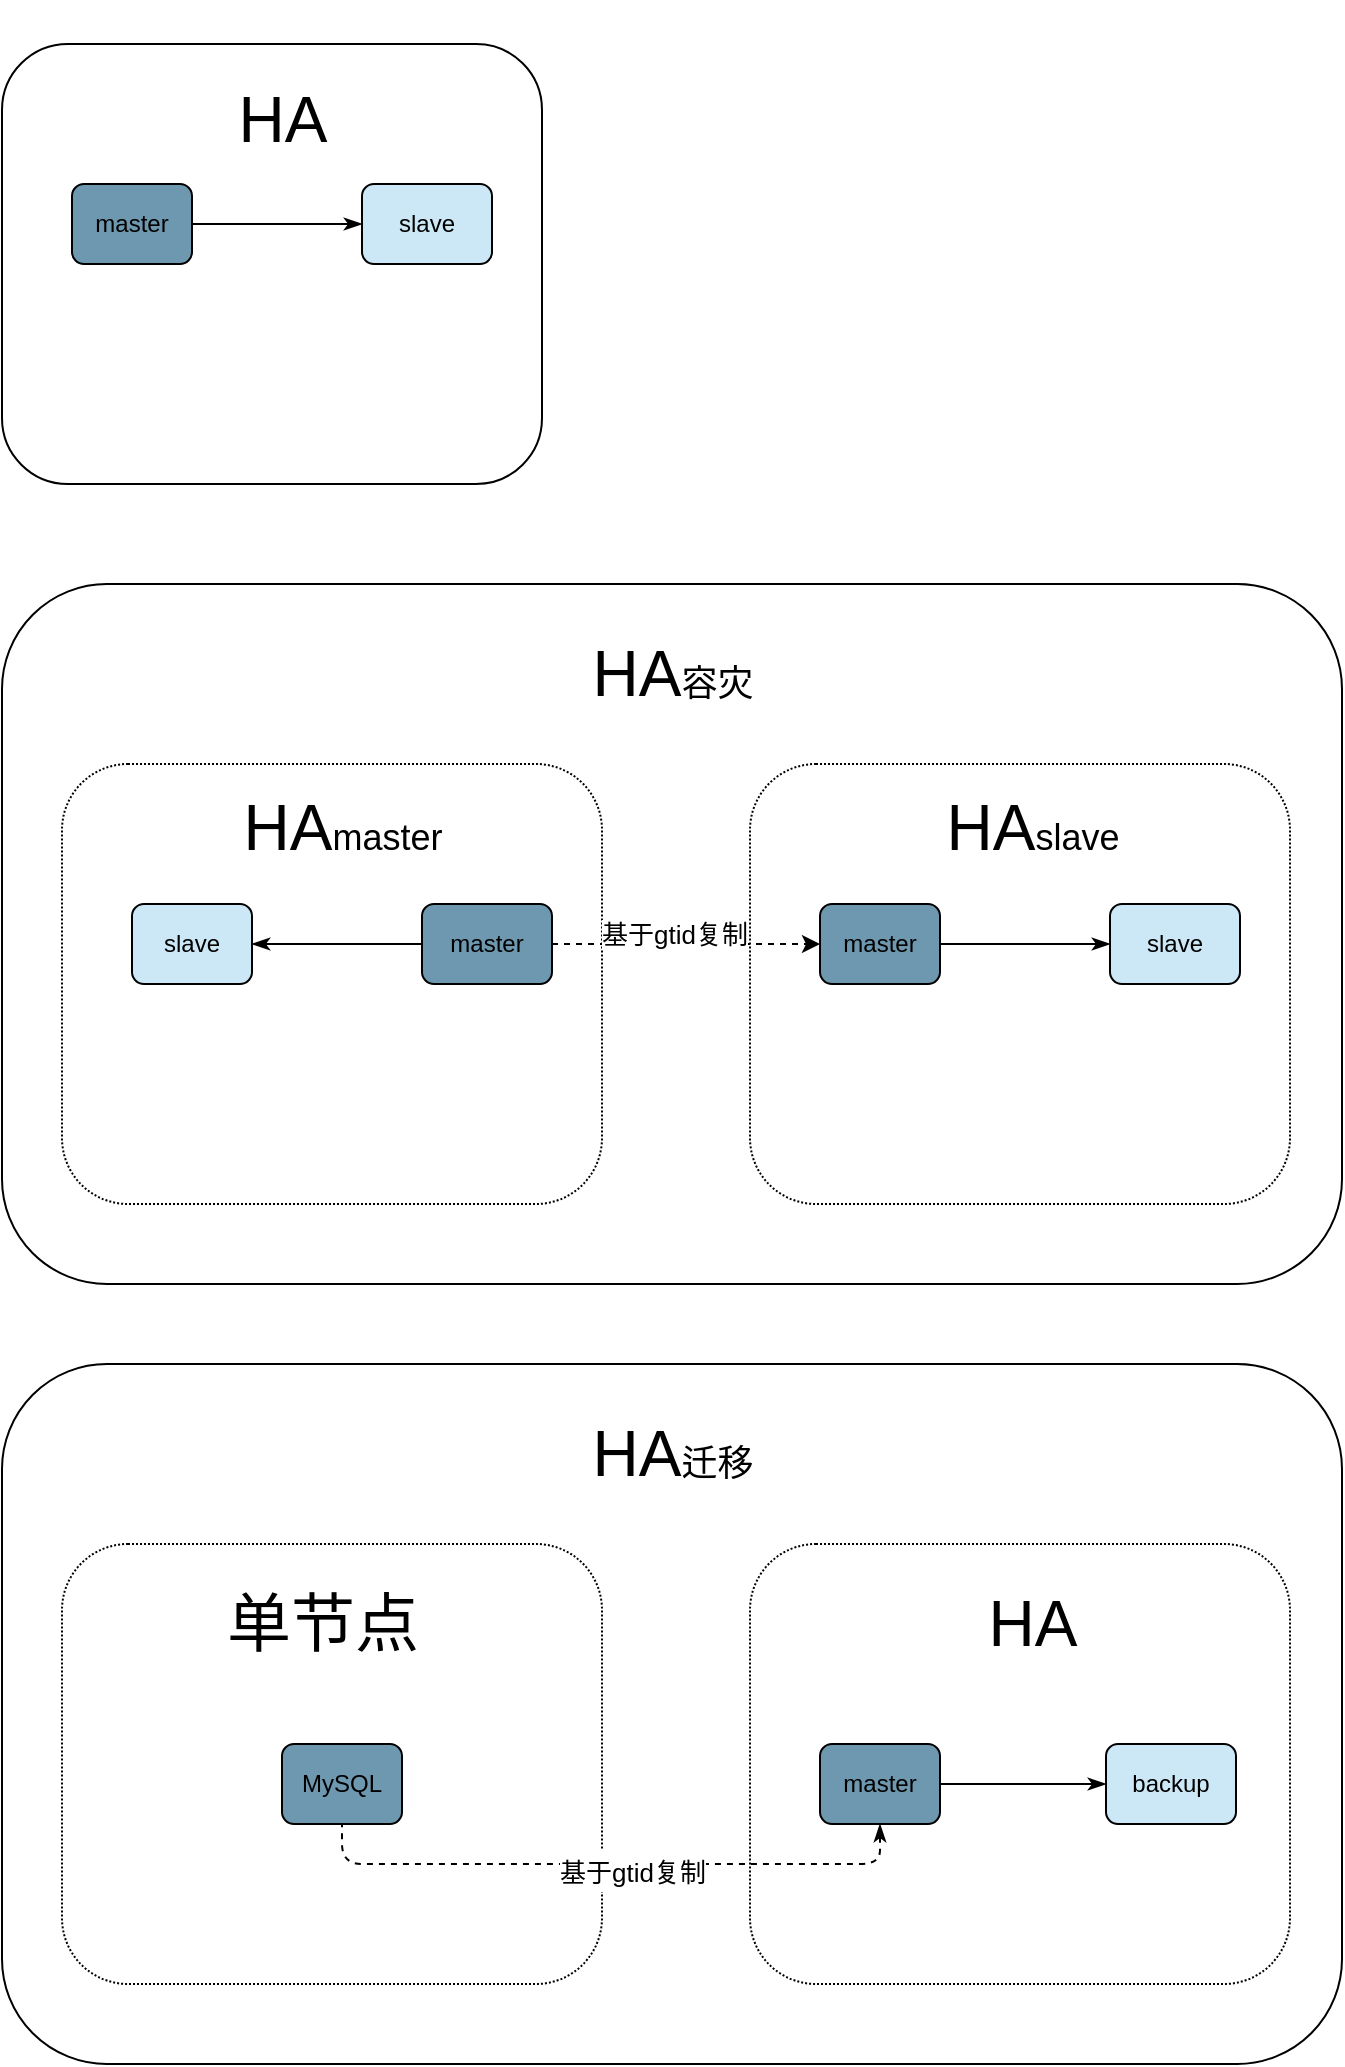 <mxfile version="20.4.1" type="github" pages="7">
  <diagram id="PL7l88rr5Bz20sRamCOs" name="MySQL-HA">
    <mxGraphModel dx="782" dy="464" grid="0" gridSize="10" guides="1" tooltips="1" connect="1" arrows="1" fold="1" page="1" pageScale="1" pageWidth="827" pageHeight="1169" background="none" math="0" shadow="0">
      <root>
        <mxCell id="0" />
        <mxCell id="1" parent="0" />
        <mxCell id="XMCpSjZMi3ShOfcrHogI-17" value="" style="rounded=1;whiteSpace=wrap;html=1;glass=0;fillColor=none;fillStyle=auto;gradientColor=none;" parent="1" vertex="1">
          <mxGeometry x="60" y="80" width="270" height="220" as="geometry" />
        </mxCell>
        <mxCell id="jSPna7nnJ8XogeyLKTfo-4" style="edgeStyle=orthogonalEdgeStyle;rounded=0;orthogonalLoop=1;jettySize=auto;html=1;fontSize=18;startArrow=none;startFill=0;endArrow=classicThin;endFill=1;" edge="1" parent="1" source="XMCpSjZMi3ShOfcrHogI-16" target="XMCpSjZMi3ShOfcrHogI-18">
          <mxGeometry relative="1" as="geometry" />
        </mxCell>
        <mxCell id="XMCpSjZMi3ShOfcrHogI-16" value="master" style="rounded=1;whiteSpace=wrap;html=1;glass=0;fillColor=#6E98AF;" parent="1" vertex="1">
          <mxGeometry x="95" y="150" width="60" height="40" as="geometry" />
        </mxCell>
        <mxCell id="XMCpSjZMi3ShOfcrHogI-18" value="slave" style="rounded=1;whiteSpace=wrap;html=1;glass=0;fillColor=#CCE8F6;" parent="1" vertex="1">
          <mxGeometry x="240" y="150" width="65" height="40" as="geometry" />
        </mxCell>
        <mxCell id="XMCpSjZMi3ShOfcrHogI-22" value="&lt;p style=&quot;font-size: 32px;&quot;&gt;HA&lt;/p&gt;" style="text;html=1;resizable=0;autosize=1;align=center;verticalAlign=middle;points=[];rounded=0;glass=0;fillStyle=auto;rotation=0;fontSize=32;" parent="1" vertex="1">
          <mxGeometry x="165" y="58" width="70" height="120" as="geometry" />
        </mxCell>
        <mxCell id="XMCpSjZMi3ShOfcrHogI-48" value="" style="rounded=1;whiteSpace=wrap;html=1;glass=0;fillStyle=auto;fontFamily=Helvetica;fontSize=18;fillColor=none;gradientColor=none;" parent="1" vertex="1">
          <mxGeometry x="60" y="350" width="670" height="350" as="geometry" />
        </mxCell>
        <mxCell id="XMCpSjZMi3ShOfcrHogI-49" value="" style="rounded=1;whiteSpace=wrap;html=1;glass=0;fillColor=none;fillStyle=auto;gradientColor=none;dashed=1;dashPattern=1 1;" parent="1" vertex="1">
          <mxGeometry x="90" y="440" width="270" height="220" as="geometry" />
        </mxCell>
        <mxCell id="XMCpSjZMi3ShOfcrHogI-52" value="slave" style="rounded=1;whiteSpace=wrap;html=1;glass=0;fillColor=#CCE8F6;" parent="1" vertex="1">
          <mxGeometry x="125" y="510" width="60" height="40" as="geometry" />
        </mxCell>
        <mxCell id="bFDEHw0w-w0jPpywneQE-12" style="edgeStyle=orthogonalEdgeStyle;rounded=1;orthogonalLoop=1;jettySize=auto;html=1;dashed=1;strokeWidth=1;fontFamily=Helvetica;fontSize=13;startArrow=none;startFill=0;endArrow=classic;endFill=1;" parent="1" source="XMCpSjZMi3ShOfcrHogI-54" target="XMCpSjZMi3ShOfcrHogI-59" edge="1">
          <mxGeometry relative="1" as="geometry" />
        </mxCell>
        <mxCell id="bFDEHw0w-w0jPpywneQE-13" value="基于gtid复制" style="edgeLabel;html=1;align=center;verticalAlign=middle;resizable=0;points=[];fontSize=13;fontFamily=Helvetica;" parent="bFDEHw0w-w0jPpywneQE-12" vertex="1" connectable="0">
          <mxGeometry x="0.2" relative="1" as="geometry">
            <mxPoint x="-20" y="-5" as="offset" />
          </mxGeometry>
        </mxCell>
        <mxCell id="jSPna7nnJ8XogeyLKTfo-2" style="edgeStyle=orthogonalEdgeStyle;rounded=0;orthogonalLoop=1;jettySize=auto;html=1;fontSize=18;startArrow=none;startFill=0;endArrow=classicThin;endFill=1;" edge="1" parent="1" source="XMCpSjZMi3ShOfcrHogI-54" target="XMCpSjZMi3ShOfcrHogI-52">
          <mxGeometry relative="1" as="geometry" />
        </mxCell>
        <mxCell id="XMCpSjZMi3ShOfcrHogI-54" value="master" style="rounded=1;whiteSpace=wrap;html=1;glass=0;fillColor=#6E98AF;" parent="1" vertex="1">
          <mxGeometry x="270" y="510" width="65" height="40" as="geometry" />
        </mxCell>
        <mxCell id="XMCpSjZMi3ShOfcrHogI-55" value="&lt;p style=&quot;&quot;&gt;&lt;span style=&quot;font-size: 32px;&quot;&gt;HA&lt;/span&gt;&lt;font style=&quot;font-size: 18px;&quot;&gt;master&lt;/font&gt;&lt;/p&gt;" style="text;html=1;resizable=0;autosize=1;align=center;verticalAlign=middle;points=[];rounded=0;glass=0;fillStyle=auto;rotation=0;fontSize=32;" parent="1" vertex="1">
          <mxGeometry x="171.5" y="415" width="117" height="114" as="geometry" />
        </mxCell>
        <mxCell id="XMCpSjZMi3ShOfcrHogI-56" value="" style="rounded=1;whiteSpace=wrap;html=1;glass=0;fillColor=none;fillStyle=auto;gradientColor=none;dashed=1;dashPattern=1 1;" parent="1" vertex="1">
          <mxGeometry x="434" y="440" width="270" height="220" as="geometry" />
        </mxCell>
        <mxCell id="jSPna7nnJ8XogeyLKTfo-3" style="edgeStyle=orthogonalEdgeStyle;rounded=0;orthogonalLoop=1;jettySize=auto;html=1;fontSize=18;startArrow=none;startFill=0;endArrow=classicThin;endFill=1;" edge="1" parent="1" source="XMCpSjZMi3ShOfcrHogI-59" target="XMCpSjZMi3ShOfcrHogI-61">
          <mxGeometry relative="1" as="geometry" />
        </mxCell>
        <mxCell id="XMCpSjZMi3ShOfcrHogI-59" value="master" style="rounded=1;whiteSpace=wrap;html=1;glass=0;fillColor=#6E98AF;" parent="1" vertex="1">
          <mxGeometry x="469" y="510" width="60" height="40" as="geometry" />
        </mxCell>
        <mxCell id="XMCpSjZMi3ShOfcrHogI-61" value="slave" style="rounded=1;whiteSpace=wrap;html=1;glass=0;fillColor=#CCE8F6;" parent="1" vertex="1">
          <mxGeometry x="614" y="510" width="65" height="40" as="geometry" />
        </mxCell>
        <mxCell id="XMCpSjZMi3ShOfcrHogI-62" value="&lt;p style=&quot;&quot;&gt;&lt;span style=&quot;font-size: 32px;&quot;&gt;HA&lt;/span&gt;&lt;font style=&quot;font-size: 18px;&quot;&gt;slave&lt;/font&gt;&lt;/p&gt;" style="text;html=1;resizable=0;autosize=1;align=center;verticalAlign=middle;points=[];rounded=0;glass=0;fillStyle=auto;rotation=0;fontSize=32;" parent="1" vertex="1">
          <mxGeometry x="522.5" y="415" width="105" height="114" as="geometry" />
        </mxCell>
        <mxCell id="xSt_UpSUUgdosustcqvM-1" value="HA&lt;font style=&quot;font-size: 18px;&quot;&gt;容灾&lt;/font&gt;" style="text;html=1;resizable=0;autosize=1;align=center;verticalAlign=middle;points=[];fillColor=none;strokeColor=none;rounded=0;glass=0;dashed=1;dashPattern=1 1;fillStyle=auto;fontFamily=Helvetica;fontSize=32;" parent="1" vertex="1">
          <mxGeometry x="345" y="370" width="100" height="50" as="geometry" />
        </mxCell>
        <mxCell id="xSt_UpSUUgdosustcqvM-2" value="" style="rounded=1;whiteSpace=wrap;html=1;glass=0;fillStyle=auto;fontFamily=Helvetica;fontSize=18;fillColor=none;gradientColor=none;" parent="1" vertex="1">
          <mxGeometry x="60" y="740" width="670" height="350" as="geometry" />
        </mxCell>
        <mxCell id="xSt_UpSUUgdosustcqvM-3" value="" style="rounded=1;whiteSpace=wrap;html=1;glass=0;fillColor=none;fillStyle=auto;gradientColor=none;dashed=1;dashPattern=1 1;" parent="1" vertex="1">
          <mxGeometry x="90" y="830" width="270" height="220" as="geometry" />
        </mxCell>
        <mxCell id="xSt_UpSUUgdosustcqvM-6" value="MySQL" style="rounded=1;whiteSpace=wrap;html=1;glass=0;fillColor=#6E98AF;" parent="1" vertex="1">
          <mxGeometry x="200" y="930" width="60" height="40" as="geometry" />
        </mxCell>
        <mxCell id="xSt_UpSUUgdosustcqvM-9" value="&lt;p style=&quot;font-size: 32px;&quot;&gt;单节点&lt;/p&gt;" style="text;html=1;resizable=0;autosize=1;align=center;verticalAlign=middle;points=[];rounded=0;glass=0;fillStyle=auto;rotation=0;fontSize=32;" parent="1" vertex="1">
          <mxGeometry x="160" y="810" width="120" height="120" as="geometry" />
        </mxCell>
        <mxCell id="xSt_UpSUUgdosustcqvM-10" value="" style="rounded=1;whiteSpace=wrap;html=1;glass=0;fillColor=none;fillStyle=auto;gradientColor=none;dashed=1;dashPattern=1 1;" parent="1" vertex="1">
          <mxGeometry x="434" y="830" width="270" height="220" as="geometry" />
        </mxCell>
        <mxCell id="xSt_UpSUUgdosustcqvM-19" style="edgeStyle=orthogonalEdgeStyle;orthogonalLoop=1;jettySize=auto;html=1;dashed=1;fontFamily=Helvetica;fontSize=18;startArrow=classicThin;startFill=1;endArrow=none;endFill=0;rounded=1;strokeWidth=1;" parent="1" source="xSt_UpSUUgdosustcqvM-14" target="xSt_UpSUUgdosustcqvM-6" edge="1">
          <mxGeometry relative="1" as="geometry">
            <Array as="points">
              <mxPoint x="499" y="990" />
              <mxPoint x="230" y="990" />
            </Array>
          </mxGeometry>
        </mxCell>
        <mxCell id="bFDEHw0w-w0jPpywneQE-3" value="&lt;font style=&quot;font-size: 13px;&quot;&gt;基于gtid复制&lt;/font&gt;" style="edgeLabel;html=1;align=center;verticalAlign=middle;resizable=0;points=[];fontSize=18;fontFamily=Helvetica;" parent="xSt_UpSUUgdosustcqvM-19" vertex="1" connectable="0">
          <mxGeometry x="-0.06" y="3" relative="1" as="geometry">
            <mxPoint x="1" as="offset" />
          </mxGeometry>
        </mxCell>
        <mxCell id="jSPna7nnJ8XogeyLKTfo-8" style="edgeStyle=orthogonalEdgeStyle;rounded=0;orthogonalLoop=1;jettySize=auto;html=1;fontSize=18;startArrow=none;startFill=0;endArrow=classicThin;endFill=1;" edge="1" parent="1" source="xSt_UpSUUgdosustcqvM-14" target="xSt_UpSUUgdosustcqvM-16">
          <mxGeometry relative="1" as="geometry" />
        </mxCell>
        <mxCell id="xSt_UpSUUgdosustcqvM-14" value="master" style="rounded=1;whiteSpace=wrap;html=1;glass=0;fillColor=#6E98AF;" parent="1" vertex="1">
          <mxGeometry x="469" y="930" width="60" height="40" as="geometry" />
        </mxCell>
        <mxCell id="xSt_UpSUUgdosustcqvM-16" value="backup" style="rounded=1;whiteSpace=wrap;html=1;glass=0;fillColor=#CCE8F6;" parent="1" vertex="1">
          <mxGeometry x="612" y="930" width="65" height="40" as="geometry" />
        </mxCell>
        <mxCell id="xSt_UpSUUgdosustcqvM-17" value="&lt;p style=&quot;font-size: 32px;&quot;&gt;HA&lt;/p&gt;" style="text;html=1;resizable=0;autosize=1;align=center;verticalAlign=middle;points=[];rounded=0;glass=0;fillStyle=auto;rotation=0;fontSize=32;" parent="1" vertex="1">
          <mxGeometry x="540" y="810" width="70" height="120" as="geometry" />
        </mxCell>
        <mxCell id="xSt_UpSUUgdosustcqvM-18" value="HA&lt;font style=&quot;font-size: 18px;&quot;&gt;迁移&lt;/font&gt;" style="text;html=1;resizable=0;autosize=1;align=center;verticalAlign=middle;points=[];fillColor=none;strokeColor=none;rounded=0;glass=0;dashed=1;dashPattern=1 1;fillStyle=auto;fontFamily=Helvetica;fontSize=32;" parent="1" vertex="1">
          <mxGeometry x="345" y="760" width="100" height="50" as="geometry" />
        </mxCell>
      </root>
    </mxGraphModel>
  </diagram>
  <diagram id="zyU_iY6_Vv1sEC1PNWTp" name="MySQL-MGR">
    <mxGraphModel dx="782" dy="464" grid="0" gridSize="10" guides="1" tooltips="1" connect="1" arrows="1" fold="1" page="1" pageScale="1" pageWidth="827" pageHeight="1169" math="0" shadow="0">
      <root>
        <mxCell id="0" />
        <mxCell id="1" parent="0" />
        <mxCell id="-pugGMherR3oJuSo0HH1-1" value="" style="rounded=1;whiteSpace=wrap;html=1;glass=0;fillColor=none;fillStyle=auto;gradientColor=none;" parent="1" vertex="1">
          <mxGeometry x="70" y="60" width="270" height="220" as="geometry" />
        </mxCell>
        <mxCell id="-pugGMherR3oJuSo0HH1-2" value="slave1" style="rounded=1;whiteSpace=wrap;html=1;glass=0;fillColor=#CCE8F6;" parent="1" vertex="1">
          <mxGeometry x="90" y="220" width="60" height="40" as="geometry" />
        </mxCell>
        <mxCell id="-pugGMherR3oJuSo0HH1-3" value="slave2" style="rounded=1;whiteSpace=wrap;html=1;glass=0;fillColor=#CCE8F6;" parent="1" vertex="1">
          <mxGeometry x="260" y="220" width="60" height="40" as="geometry" />
        </mxCell>
        <mxCell id="-pugGMherR3oJuSo0HH1-4" style="edgeStyle=orthogonalEdgeStyle;rounded=0;orthogonalLoop=1;jettySize=auto;html=1;fontFamily=Helvetica;fontSize=32;" parent="1" source="-pugGMherR3oJuSo0HH1-6" target="-pugGMherR3oJuSo0HH1-2" edge="1">
          <mxGeometry relative="1" as="geometry" />
        </mxCell>
        <mxCell id="-pugGMherR3oJuSo0HH1-5" style="edgeStyle=orthogonalEdgeStyle;rounded=0;orthogonalLoop=1;jettySize=auto;html=1;entryX=0.5;entryY=0;entryDx=0;entryDy=0;fontFamily=Helvetica;fontSize=32;" parent="1" source="-pugGMherR3oJuSo0HH1-6" target="-pugGMherR3oJuSo0HH1-3" edge="1">
          <mxGeometry relative="1" as="geometry" />
        </mxCell>
        <mxCell id="-pugGMherR3oJuSo0HH1-6" value="master" style="rounded=1;whiteSpace=wrap;html=1;glass=0;fillColor=#6E98AF;" parent="1" vertex="1">
          <mxGeometry x="180" y="130" width="60" height="40" as="geometry" />
        </mxCell>
        <mxCell id="-pugGMherR3oJuSo0HH1-7" value="&lt;p style=&quot;font-size: 32px;&quot;&gt;MGR&lt;/p&gt;" style="text;html=1;resizable=0;autosize=1;align=center;verticalAlign=middle;points=[];rounded=0;glass=0;fillStyle=auto;rotation=0;fontSize=32;" parent="1" vertex="1">
          <mxGeometry x="125" y="35" width="100" height="120" as="geometry" />
        </mxCell>
        <mxCell id="-pugGMherR3oJuSo0HH1-8" value="单主" style="text;html=1;resizable=0;autosize=1;align=center;verticalAlign=middle;points=[];fillColor=none;strokeColor=none;rounded=0;glass=0;fillStyle=auto;fontFamily=Helvetica;fontSize=18;" parent="1" vertex="1">
          <mxGeometry x="205" y="85" width="60" height="30" as="geometry" />
        </mxCell>
        <mxCell id="-pugGMherR3oJuSo0HH1-9" value="" style="rounded=1;whiteSpace=wrap;html=1;glass=0;fillColor=none;fillStyle=auto;gradientColor=none;" parent="1" vertex="1">
          <mxGeometry x="419" y="60" width="270" height="220" as="geometry" />
        </mxCell>
        <mxCell id="-pugGMherR3oJuSo0HH1-10" style="edgeStyle=orthogonalEdgeStyle;rounded=0;orthogonalLoop=1;jettySize=auto;html=1;fontFamily=Helvetica;fontSize=18;startArrow=classic;startFill=1;" parent="1" source="-pugGMherR3oJuSo0HH1-11" target="-pugGMherR3oJuSo0HH1-12" edge="1">
          <mxGeometry relative="1" as="geometry" />
        </mxCell>
        <mxCell id="-pugGMherR3oJuSo0HH1-11" value="master1" style="rounded=1;whiteSpace=wrap;html=1;glass=0;fillColor=#6E98AF;" parent="1" vertex="1">
          <mxGeometry x="439" y="220" width="60" height="40" as="geometry" />
        </mxCell>
        <mxCell id="-pugGMherR3oJuSo0HH1-12" value="master3" style="rounded=1;whiteSpace=wrap;html=1;glass=0;fillColor=#6E98AF;" parent="1" vertex="1">
          <mxGeometry x="609" y="220" width="60" height="40" as="geometry" />
        </mxCell>
        <mxCell id="-pugGMherR3oJuSo0HH1-13" style="edgeStyle=orthogonalEdgeStyle;rounded=0;orthogonalLoop=1;jettySize=auto;html=1;entryX=0.5;entryY=0;entryDx=0;entryDy=0;fontFamily=Helvetica;fontSize=18;verticalAlign=middle;startArrow=classic;startFill=1;" parent="1" source="-pugGMherR3oJuSo0HH1-15" target="-pugGMherR3oJuSo0HH1-11" edge="1">
          <mxGeometry relative="1" as="geometry" />
        </mxCell>
        <mxCell id="-pugGMherR3oJuSo0HH1-14" style="edgeStyle=orthogonalEdgeStyle;rounded=0;orthogonalLoop=1;jettySize=auto;html=1;entryX=0.5;entryY=0;entryDx=0;entryDy=0;fontFamily=Helvetica;fontSize=18;startArrow=classic;startFill=1;" parent="1" source="-pugGMherR3oJuSo0HH1-15" target="-pugGMherR3oJuSo0HH1-12" edge="1">
          <mxGeometry relative="1" as="geometry" />
        </mxCell>
        <mxCell id="-pugGMherR3oJuSo0HH1-15" value="master2" style="rounded=1;whiteSpace=wrap;html=1;glass=0;fillColor=#6E98AF;" parent="1" vertex="1">
          <mxGeometry x="525" y="130" width="64" height="40" as="geometry" />
        </mxCell>
        <mxCell id="-pugGMherR3oJuSo0HH1-16" value="&lt;p style=&quot;font-size: 32px;&quot;&gt;MGR&lt;/p&gt;" style="text;html=1;resizable=0;autosize=1;align=center;verticalAlign=middle;points=[];rounded=0;glass=0;fillStyle=auto;rotation=0;fontSize=32;" parent="1" vertex="1">
          <mxGeometry x="474" y="37" width="100" height="120" as="geometry" />
        </mxCell>
        <mxCell id="-pugGMherR3oJuSo0HH1-17" value="多主" style="text;html=1;resizable=0;autosize=1;align=center;verticalAlign=middle;points=[];fillColor=none;strokeColor=none;rounded=0;glass=0;fillStyle=auto;fontFamily=Helvetica;fontSize=18;" parent="1" vertex="1">
          <mxGeometry x="554" y="85" width="60" height="30" as="geometry" />
        </mxCell>
        <mxCell id="dDYzMImyCivGQLZtMhgz-1" value="" style="rounded=1;whiteSpace=wrap;html=1;glass=0;fillStyle=auto;fontFamily=Helvetica;fontSize=18;fillColor=none;gradientColor=none;" parent="1" vertex="1">
          <mxGeometry x="60" y="320" width="670" height="350" as="geometry" />
        </mxCell>
        <mxCell id="dDYzMImyCivGQLZtMhgz-13" value="&lt;font style=&quot;&quot;&gt;MGR&lt;span style=&quot;font-size: 18px;&quot;&gt;容灾&lt;/span&gt;&lt;/font&gt;" style="text;html=1;resizable=0;autosize=1;align=center;verticalAlign=middle;points=[];fillColor=none;strokeColor=none;rounded=0;glass=0;dashed=1;dashPattern=1 1;fillStyle=auto;fontFamily=Helvetica;fontSize=32;" parent="1" vertex="1">
          <mxGeometry x="330" y="340" width="130" height="50" as="geometry" />
        </mxCell>
        <mxCell id="dDYzMImyCivGQLZtMhgz-14" value="" style="rounded=1;whiteSpace=wrap;html=1;glass=0;fillColor=none;fillStyle=auto;gradientColor=none;" parent="1" vertex="1">
          <mxGeometry x="90" y="410" width="270" height="220" as="geometry" />
        </mxCell>
        <mxCell id="dDYzMImyCivGQLZtMhgz-15" value="slave1" style="rounded=1;whiteSpace=wrap;html=1;glass=0;fillColor=#CCE8F6;" parent="1" vertex="1">
          <mxGeometry x="110" y="570" width="60" height="40" as="geometry" />
        </mxCell>
        <mxCell id="dDYzMImyCivGQLZtMhgz-16" value="slave2" style="rounded=1;whiteSpace=wrap;html=1;glass=0;fillColor=#CCE8F6;" parent="1" vertex="1">
          <mxGeometry x="280" y="570" width="60" height="40" as="geometry" />
        </mxCell>
        <mxCell id="dDYzMImyCivGQLZtMhgz-17" style="edgeStyle=orthogonalEdgeStyle;rounded=0;orthogonalLoop=1;jettySize=auto;html=1;fontFamily=Helvetica;fontSize=32;" parent="1" source="dDYzMImyCivGQLZtMhgz-19" target="dDYzMImyCivGQLZtMhgz-15" edge="1">
          <mxGeometry relative="1" as="geometry" />
        </mxCell>
        <mxCell id="dDYzMImyCivGQLZtMhgz-18" style="edgeStyle=orthogonalEdgeStyle;rounded=0;orthogonalLoop=1;jettySize=auto;html=1;entryX=0.5;entryY=0;entryDx=0;entryDy=0;fontFamily=Helvetica;fontSize=32;" parent="1" source="dDYzMImyCivGQLZtMhgz-19" target="dDYzMImyCivGQLZtMhgz-16" edge="1">
          <mxGeometry relative="1" as="geometry" />
        </mxCell>
        <mxCell id="dDYzMImyCivGQLZtMhgz-19" value="master" style="rounded=1;whiteSpace=wrap;html=1;glass=0;fillColor=#6E98AF;" parent="1" vertex="1">
          <mxGeometry x="200" y="480" width="60" height="40" as="geometry" />
        </mxCell>
        <mxCell id="dDYzMImyCivGQLZtMhgz-21" value="" style="rounded=1;whiteSpace=wrap;html=1;glass=0;fillColor=none;fillStyle=auto;gradientColor=none;" parent="1" vertex="1">
          <mxGeometry x="419" y="410" width="270" height="220" as="geometry" />
        </mxCell>
        <mxCell id="dDYzMImyCivGQLZtMhgz-22" value="slave1" style="rounded=1;whiteSpace=wrap;html=1;glass=0;fillColor=#CCE8F6;" parent="1" vertex="1">
          <mxGeometry x="439" y="570" width="60" height="40" as="geometry" />
        </mxCell>
        <mxCell id="dDYzMImyCivGQLZtMhgz-23" value="slave2" style="rounded=1;whiteSpace=wrap;html=1;glass=0;fillColor=#CCE8F6;" parent="1" vertex="1">
          <mxGeometry x="609" y="570" width="60" height="40" as="geometry" />
        </mxCell>
        <mxCell id="dDYzMImyCivGQLZtMhgz-24" style="edgeStyle=orthogonalEdgeStyle;rounded=0;orthogonalLoop=1;jettySize=auto;html=1;fontFamily=Helvetica;fontSize=32;" parent="1" source="dDYzMImyCivGQLZtMhgz-26" target="dDYzMImyCivGQLZtMhgz-22" edge="1">
          <mxGeometry relative="1" as="geometry" />
        </mxCell>
        <mxCell id="dDYzMImyCivGQLZtMhgz-25" style="edgeStyle=orthogonalEdgeStyle;rounded=0;orthogonalLoop=1;jettySize=auto;html=1;entryX=0.5;entryY=0;entryDx=0;entryDy=0;fontFamily=Helvetica;fontSize=32;" parent="1" source="dDYzMImyCivGQLZtMhgz-26" target="dDYzMImyCivGQLZtMhgz-23" edge="1">
          <mxGeometry relative="1" as="geometry" />
        </mxCell>
        <mxCell id="dDYzMImyCivGQLZtMhgz-35" style="edgeStyle=orthogonalEdgeStyle;rounded=0;orthogonalLoop=1;jettySize=auto;html=1;entryX=0.5;entryY=1;entryDx=0;entryDy=0;dashed=1;fontFamily=Helvetica;fontSize=18;startArrow=classic;startFill=1;endArrow=none;endFill=0;fillColor=#cdeb8b;strokeColor=#36393d;" parent="1" source="dDYzMImyCivGQLZtMhgz-26" target="dDYzMImyCivGQLZtMhgz-19" edge="1">
          <mxGeometry relative="1" as="geometry">
            <Array as="points">
              <mxPoint x="559" y="540" />
              <mxPoint x="230" y="540" />
            </Array>
          </mxGeometry>
        </mxCell>
        <mxCell id="NDs7LOmV1eqzZbNfV8st-1" value="基于gtid复制" style="edgeLabel;html=1;align=center;verticalAlign=middle;resizable=0;points=[];fontSize=13;fontFamily=Helvetica;" parent="dDYzMImyCivGQLZtMhgz-35" vertex="1" connectable="0">
          <mxGeometry x="0.101" y="1" relative="1" as="geometry">
            <mxPoint x="4" y="-11" as="offset" />
          </mxGeometry>
        </mxCell>
        <mxCell id="dDYzMImyCivGQLZtMhgz-26" value="master" style="rounded=1;whiteSpace=wrap;html=1;glass=0;fillColor=#6E98AF;" parent="1" vertex="1">
          <mxGeometry x="529" y="480" width="60" height="40" as="geometry" />
        </mxCell>
        <mxCell id="dDYzMImyCivGQLZtMhgz-30" value="&lt;p style=&quot;font-size: 32px;&quot;&gt;MGR&lt;/p&gt;" style="text;html=1;resizable=0;autosize=1;align=center;verticalAlign=middle;points=[];rounded=0;glass=0;fillStyle=auto;rotation=0;fontSize=32;" parent="1" vertex="1">
          <mxGeometry x="147" y="385" width="100" height="120" as="geometry" />
        </mxCell>
        <mxCell id="dDYzMImyCivGQLZtMhgz-31" value="master" style="text;html=1;resizable=0;autosize=1;align=center;verticalAlign=middle;points=[];fillColor=none;strokeColor=none;rounded=0;glass=0;fillStyle=auto;fontFamily=Helvetica;fontSize=18;" parent="1" vertex="1">
          <mxGeometry x="223" y="434" width="80" height="30" as="geometry" />
        </mxCell>
        <mxCell id="dDYzMImyCivGQLZtMhgz-36" value="&lt;p style=&quot;font-size: 32px;&quot;&gt;MGR&lt;/p&gt;" style="text;html=1;resizable=0;autosize=1;align=center;verticalAlign=middle;points=[];rounded=0;glass=0;fillStyle=auto;rotation=0;fontSize=32;" parent="1" vertex="1">
          <mxGeometry x="478" y="385" width="100" height="120" as="geometry" />
        </mxCell>
        <mxCell id="dDYzMImyCivGQLZtMhgz-37" value="slave" style="text;html=1;resizable=0;autosize=1;align=center;verticalAlign=middle;points=[];fillColor=none;strokeColor=none;rounded=0;glass=0;fillStyle=auto;fontFamily=Helvetica;fontSize=18;" parent="1" vertex="1">
          <mxGeometry x="554" y="434" width="70" height="30" as="geometry" />
        </mxCell>
      </root>
    </mxGraphModel>
  </diagram>
  <diagram id="QHR64MpFSnO0FuMcI1CG" name="MySQL-RHCS">
    <mxGraphModel dx="782" dy="464" grid="0" gridSize="10" guides="1" tooltips="1" connect="1" arrows="1" fold="1" page="1" pageScale="1" pageWidth="827" pageHeight="1169" math="0" shadow="0">
      <root>
        <mxCell id="0" />
        <mxCell id="1" parent="0" />
        <mxCell id="FPCOazbk3IrIfa3Ujr9W-1" value="" style="rounded=1;whiteSpace=wrap;html=1;glass=0;fillColor=none;fillStyle=auto;gradientColor=none;" parent="1" vertex="1">
          <mxGeometry x="60" y="80" width="270" height="220" as="geometry" />
        </mxCell>
        <mxCell id="FPCOazbk3IrIfa3Ujr9W-3" style="edgeStyle=orthogonalEdgeStyle;rounded=0;orthogonalLoop=1;jettySize=auto;html=1;entryX=0.5;entryY=0;entryDx=0;entryDy=0;entryPerimeter=0;" parent="1" source="FPCOazbk3IrIfa3Ujr9W-4" edge="1">
          <mxGeometry relative="1" as="geometry">
            <mxPoint x="200" y="240" as="targetPoint" />
          </mxGeometry>
        </mxCell>
        <mxCell id="FPCOazbk3IrIfa3Ujr9W-4" value="master" style="rounded=1;whiteSpace=wrap;html=1;glass=0;fillColor=#6E98AF;" parent="1" vertex="1">
          <mxGeometry x="95" y="150" width="60" height="40" as="geometry" />
        </mxCell>
        <mxCell id="FPCOazbk3IrIfa3Ujr9W-5" style="edgeStyle=orthogonalEdgeStyle;rounded=0;orthogonalLoop=1;jettySize=auto;html=1;" parent="1" source="FPCOazbk3IrIfa3Ujr9W-6" edge="1">
          <mxGeometry relative="1" as="geometry">
            <Array as="points">
              <mxPoint x="200" y="170" />
            </Array>
            <mxPoint x="200.077" y="240" as="targetPoint" />
          </mxGeometry>
        </mxCell>
        <mxCell id="FPCOazbk3IrIfa3Ujr9W-6" value="backup" style="rounded=1;whiteSpace=wrap;html=1;glass=0;fillColor=#CCE8F6;" parent="1" vertex="1">
          <mxGeometry x="240" y="150" width="65" height="40" as="geometry" />
        </mxCell>
        <mxCell id="FPCOazbk3IrIfa3Ujr9W-7" value="&lt;p style=&quot;font-size: 32px;&quot;&gt;RHCS&lt;/p&gt;" style="text;html=1;resizable=0;autosize=1;align=center;verticalAlign=middle;points=[];rounded=0;glass=0;fillStyle=auto;rotation=0;fontSize=32;" parent="1" vertex="1">
          <mxGeometry x="145" y="60" width="110" height="120" as="geometry" />
        </mxCell>
        <mxCell id="FPCOazbk3IrIfa3Ujr9W-8" value="" style="rounded=1;whiteSpace=wrap;html=1;glass=0;fillStyle=auto;fontFamily=Helvetica;fontSize=18;fillColor=none;gradientColor=none;" parent="1" vertex="1">
          <mxGeometry x="60" y="350" width="670" height="350" as="geometry" />
        </mxCell>
        <mxCell id="FPCOazbk3IrIfa3Ujr9W-9" value="" style="rounded=1;whiteSpace=wrap;html=1;glass=0;fillColor=none;fillStyle=auto;gradientColor=none;dashed=1;dashPattern=1 1;" parent="1" vertex="1">
          <mxGeometry x="90" y="440" width="270" height="220" as="geometry" />
        </mxCell>
        <mxCell id="FPCOazbk3IrIfa3Ujr9W-11" style="edgeStyle=orthogonalEdgeStyle;rounded=0;orthogonalLoop=1;jettySize=auto;html=1;entryX=0.5;entryY=0;entryDx=0;entryDy=0;entryPerimeter=0;" parent="1" source="FPCOazbk3IrIfa3Ujr9W-12" edge="1">
          <mxGeometry relative="1" as="geometry">
            <mxPoint x="230" y="600" as="targetPoint" />
          </mxGeometry>
        </mxCell>
        <mxCell id="FPCOazbk3IrIfa3Ujr9W-12" value="backup" style="rounded=1;whiteSpace=wrap;html=1;glass=0;fillColor=#CCE8F6;" parent="1" vertex="1">
          <mxGeometry x="125" y="510" width="60" height="40" as="geometry" />
        </mxCell>
        <mxCell id="FPCOazbk3IrIfa3Ujr9W-13" style="edgeStyle=orthogonalEdgeStyle;rounded=0;orthogonalLoop=1;jettySize=auto;html=1;" parent="1" source="FPCOazbk3IrIfa3Ujr9W-16" edge="1">
          <mxGeometry relative="1" as="geometry">
            <Array as="points">
              <mxPoint x="230" y="530" />
            </Array>
            <mxPoint x="230.077" y="600" as="targetPoint" />
          </mxGeometry>
        </mxCell>
        <mxCell id="FPCOazbk3IrIfa3Ujr9W-14" style="edgeStyle=orthogonalEdgeStyle;rounded=1;orthogonalLoop=1;jettySize=auto;html=1;dashed=1;strokeWidth=1;fontFamily=Helvetica;fontSize=13;startArrow=none;startFill=0;endArrow=classic;endFill=1;" parent="1" source="FPCOazbk3IrIfa3Ujr9W-16" target="FPCOazbk3IrIfa3Ujr9W-21" edge="1">
          <mxGeometry relative="1" as="geometry" />
        </mxCell>
        <mxCell id="FPCOazbk3IrIfa3Ujr9W-15" value="j基于gtid复制" style="edgeLabel;html=1;align=center;verticalAlign=middle;resizable=0;points=[];fontSize=13;fontFamily=Helvetica;" parent="FPCOazbk3IrIfa3Ujr9W-14" vertex="1" connectable="0">
          <mxGeometry x="0.2" relative="1" as="geometry">
            <mxPoint x="-20" y="-5" as="offset" />
          </mxGeometry>
        </mxCell>
        <mxCell id="FPCOazbk3IrIfa3Ujr9W-16" value="master" style="rounded=1;whiteSpace=wrap;html=1;glass=0;fillColor=#6E98AF;" parent="1" vertex="1">
          <mxGeometry x="270" y="510" width="65" height="40" as="geometry" />
        </mxCell>
        <mxCell id="FPCOazbk3IrIfa3Ujr9W-17" value="&lt;p style=&quot;&quot;&gt;&lt;span style=&quot;font-size: 32px;&quot;&gt;RHCS&lt;/span&gt;&lt;font style=&quot;font-size: 18px;&quot;&gt;master&lt;/font&gt;&lt;/p&gt;" style="text;html=1;resizable=0;autosize=1;align=center;verticalAlign=middle;points=[];rounded=0;glass=0;fillStyle=auto;rotation=0;fontSize=32;" parent="1" vertex="1">
          <mxGeometry x="145" y="420" width="170" height="120" as="geometry" />
        </mxCell>
        <mxCell id="FPCOazbk3IrIfa3Ujr9W-18" value="" style="rounded=1;whiteSpace=wrap;html=1;glass=0;fillColor=none;fillStyle=auto;gradientColor=none;dashed=1;dashPattern=1 1;" parent="1" vertex="1">
          <mxGeometry x="434" y="440" width="270" height="220" as="geometry" />
        </mxCell>
        <mxCell id="FPCOazbk3IrIfa3Ujr9W-20" style="edgeStyle=orthogonalEdgeStyle;rounded=0;orthogonalLoop=1;jettySize=auto;html=1;entryX=0.5;entryY=0;entryDx=0;entryDy=0;entryPerimeter=0;" parent="1" source="FPCOazbk3IrIfa3Ujr9W-21" edge="1">
          <mxGeometry relative="1" as="geometry">
            <mxPoint x="574.0" y="600" as="targetPoint" />
          </mxGeometry>
        </mxCell>
        <mxCell id="FPCOazbk3IrIfa3Ujr9W-21" value="master" style="rounded=1;whiteSpace=wrap;html=1;glass=0;fillColor=#6E98AF;" parent="1" vertex="1">
          <mxGeometry x="469" y="510" width="60" height="40" as="geometry" />
        </mxCell>
        <mxCell id="FPCOazbk3IrIfa3Ujr9W-22" style="edgeStyle=orthogonalEdgeStyle;rounded=0;orthogonalLoop=1;jettySize=auto;html=1;" parent="1" source="FPCOazbk3IrIfa3Ujr9W-23" edge="1">
          <mxGeometry relative="1" as="geometry">
            <Array as="points">
              <mxPoint x="574" y="530" />
            </Array>
            <mxPoint x="574.077" y="600" as="targetPoint" />
          </mxGeometry>
        </mxCell>
        <mxCell id="FPCOazbk3IrIfa3Ujr9W-23" value="backup" style="rounded=1;whiteSpace=wrap;html=1;glass=0;fillColor=#CCE8F6;" parent="1" vertex="1">
          <mxGeometry x="614" y="510" width="65" height="40" as="geometry" />
        </mxCell>
        <mxCell id="FPCOazbk3IrIfa3Ujr9W-24" value="&lt;p style=&quot;&quot;&gt;&lt;span style=&quot;font-size: 32px;&quot;&gt;RHCS&lt;/span&gt;&lt;font style=&quot;font-size: 18px;&quot;&gt;slvae&lt;/font&gt;&lt;/p&gt;" style="text;html=1;resizable=0;autosize=1;align=center;verticalAlign=middle;points=[];rounded=0;glass=0;fillStyle=auto;rotation=0;fontSize=32;" parent="1" vertex="1">
          <mxGeometry x="495" y="420" width="160" height="120" as="geometry" />
        </mxCell>
        <mxCell id="FPCOazbk3IrIfa3Ujr9W-25" value="RHCS&lt;span style=&quot;font-size: 18px;&quot;&gt;+RHCS&lt;/span&gt;" style="text;html=1;resizable=0;autosize=1;align=center;verticalAlign=middle;points=[];fillColor=none;strokeColor=none;rounded=0;glass=0;dashed=1;dashPattern=1 1;fillStyle=auto;fontFamily=Helvetica;fontSize=32;" parent="1" vertex="1">
          <mxGeometry x="305" y="370" width="180" height="50" as="geometry" />
        </mxCell>
        <mxCell id="cCKMuwjoWRnu6CcW0rwd-1" value="&lt;p style=&quot;line-height: 0;&quot;&gt;共享存储&lt;/p&gt;" style="strokeWidth=2;html=1;shape=mxgraph.flowchart.database;whiteSpace=wrap;rounded=1;glass=0;fillColor=#999999;" parent="1" vertex="1">
          <mxGeometry x="160" y="240" width="80" height="40" as="geometry" />
        </mxCell>
        <mxCell id="cCKMuwjoWRnu6CcW0rwd-2" value="&lt;p style=&quot;line-height: 0;&quot;&gt;共享存储&lt;/p&gt;" style="strokeWidth=2;html=1;shape=mxgraph.flowchart.database;whiteSpace=wrap;rounded=1;glass=0;fillColor=#999999;" parent="1" vertex="1">
          <mxGeometry x="535" y="600" width="80" height="40" as="geometry" />
        </mxCell>
        <mxCell id="cCKMuwjoWRnu6CcW0rwd-3" value="&lt;p style=&quot;line-height: 0;&quot;&gt;共享存储&lt;/p&gt;" style="strokeWidth=2;html=1;shape=mxgraph.flowchart.database;whiteSpace=wrap;rounded=1;glass=0;fillColor=#999999;" parent="1" vertex="1">
          <mxGeometry x="190" y="600" width="80" height="40" as="geometry" />
        </mxCell>
      </root>
    </mxGraphModel>
  </diagram>
  <diagram id="CbBPMh7uQy3ToQUeuplq" name="MySQL-单机及主从">
    <mxGraphModel dx="782" dy="464" grid="0" gridSize="10" guides="1" tooltips="1" connect="1" arrows="1" fold="1" page="1" pageScale="1" pageWidth="827" pageHeight="1169" math="0" shadow="0">
      <root>
        <mxCell id="0" />
        <mxCell id="1" parent="0" />
        <mxCell id="ZrZw8UJYXiX5F3j-nmhY-1" value="" style="rounded=1;whiteSpace=wrap;html=1;glass=0;fillColor=none;fillStyle=auto;gradientColor=none;" parent="1" vertex="1">
          <mxGeometry x="60" y="80" width="270" height="220" as="geometry" />
        </mxCell>
        <mxCell id="ZrZw8UJYXiX5F3j-nmhY-4" value="MySQL" style="rounded=1;whiteSpace=wrap;html=1;glass=0;fillColor=#6E98AF;" parent="1" vertex="1">
          <mxGeometry x="170" y="190" width="60" height="40" as="geometry" />
        </mxCell>
        <mxCell id="ZrZw8UJYXiX5F3j-nmhY-7" value="&lt;p style=&quot;font-size: 32px;&quot;&gt;单机&lt;/p&gt;" style="text;html=1;resizable=0;autosize=1;align=center;verticalAlign=middle;points=[];rounded=0;glass=0;fillStyle=auto;rotation=0;fontSize=32;" parent="1" vertex="1">
          <mxGeometry x="155" y="60" width="90" height="120" as="geometry" />
        </mxCell>
        <mxCell id="ZrZw8UJYXiX5F3j-nmhY-12" value="binlog复制" style="rounded=1;whiteSpace=wrap;html=1;glass=0;fillColor=none;fillStyle=auto;gradientColor=none;" parent="1" vertex="1">
          <mxGeometry x="60" y="360" width="270" height="220" as="geometry" />
        </mxCell>
        <mxCell id="ZrZw8UJYXiX5F3j-nmhY-16" style="edgeStyle=orthogonalEdgeStyle;rounded=1;orthogonalLoop=1;jettySize=auto;html=1;entryX=0;entryY=0.5;entryDx=0;entryDy=0;strokeWidth=1;fontFamily=Helvetica;fontSize=18;startArrow=none;startFill=0;endArrow=classic;endFill=1;" parent="1" source="ZrZw8UJYXiX5F3j-nmhY-13" target="ZrZw8UJYXiX5F3j-nmhY-15" edge="1">
          <mxGeometry relative="1" as="geometry" />
        </mxCell>
        <mxCell id="ZrZw8UJYXiX5F3j-nmhY-13" value="MASTER" style="rounded=1;whiteSpace=wrap;html=1;glass=0;fillColor=#6E98AF;" parent="1" vertex="1">
          <mxGeometry x="80" y="460" width="60" height="40" as="geometry" />
        </mxCell>
        <mxCell id="ZrZw8UJYXiX5F3j-nmhY-14" value="&lt;p style=&quot;font-size: 32px;&quot;&gt;一主一从&lt;/p&gt;" style="text;html=1;resizable=0;autosize=1;align=center;verticalAlign=middle;points=[];rounded=0;glass=0;fillStyle=auto;rotation=0;fontSize=32;" parent="1" vertex="1">
          <mxGeometry x="125" y="340" width="150" height="120" as="geometry" />
        </mxCell>
        <mxCell id="ZrZw8UJYXiX5F3j-nmhY-15" value="SLAVE" style="rounded=1;whiteSpace=wrap;html=1;glass=0;fillColor=#CCE8F6;" parent="1" vertex="1">
          <mxGeometry x="260" y="460" width="60" height="40" as="geometry" />
        </mxCell>
        <mxCell id="ZrZw8UJYXiX5F3j-nmhY-23" value="" style="rounded=1;whiteSpace=wrap;html=1;glass=0;fillColor=none;fillStyle=auto;gradientColor=none;" parent="1" vertex="1">
          <mxGeometry x="60" y="650" width="270" height="270" as="geometry" />
        </mxCell>
        <mxCell id="ZrZw8UJYXiX5F3j-nmhY-31" style="edgeStyle=orthogonalEdgeStyle;rounded=1;orthogonalLoop=1;jettySize=auto;html=1;entryX=0.5;entryY=0;entryDx=0;entryDy=0;strokeWidth=1;fontFamily=Helvetica;fontSize=18;startArrow=none;startFill=0;endArrow=classic;endFill=1;" parent="1" source="ZrZw8UJYXiX5F3j-nmhY-25" target="ZrZw8UJYXiX5F3j-nmhY-27" edge="1">
          <mxGeometry relative="1" as="geometry" />
        </mxCell>
        <mxCell id="ZrZw8UJYXiX5F3j-nmhY-33" value="&lt;font style=&quot;font-size: 12px;&quot;&gt;binlog复制&lt;/font&gt;" style="edgeLabel;html=1;align=center;verticalAlign=middle;resizable=0;points=[];fontSize=18;fontFamily=Helvetica;" parent="ZrZw8UJYXiX5F3j-nmhY-31" vertex="1" connectable="0">
          <mxGeometry x="-0.048" y="3" relative="1" as="geometry">
            <mxPoint x="-3" y="33" as="offset" />
          </mxGeometry>
        </mxCell>
        <mxCell id="ZrZw8UJYXiX5F3j-nmhY-32" style="edgeStyle=orthogonalEdgeStyle;rounded=1;orthogonalLoop=1;jettySize=auto;html=1;entryX=0.5;entryY=0;entryDx=0;entryDy=0;strokeWidth=1;fontFamily=Helvetica;fontSize=18;startArrow=none;startFill=0;endArrow=classic;endFill=1;" parent="1" source="ZrZw8UJYXiX5F3j-nmhY-25" target="ZrZw8UJYXiX5F3j-nmhY-29" edge="1">
          <mxGeometry relative="1" as="geometry" />
        </mxCell>
        <mxCell id="ZrZw8UJYXiX5F3j-nmhY-34" value="&lt;font style=&quot;font-size: 12px;&quot;&gt;binlog复制&lt;/font&gt;" style="edgeLabel;html=1;align=center;verticalAlign=middle;resizable=0;points=[];fontSize=18;fontFamily=Helvetica;" parent="ZrZw8UJYXiX5F3j-nmhY-32" vertex="1" connectable="0">
          <mxGeometry x="0.069" y="4" relative="1" as="geometry">
            <mxPoint x="-4" y="20" as="offset" />
          </mxGeometry>
        </mxCell>
        <mxCell id="ZrZw8UJYXiX5F3j-nmhY-25" value="MASTER" style="rounded=1;whiteSpace=wrap;html=1;glass=0;fillColor=#6E98AF;" parent="1" vertex="1">
          <mxGeometry x="170" y="750" width="60" height="40" as="geometry" />
        </mxCell>
        <mxCell id="ZrZw8UJYXiX5F3j-nmhY-26" value="&lt;p style=&quot;font-size: 32px;&quot;&gt;一主多从&lt;/p&gt;" style="text;html=1;resizable=0;autosize=1;align=center;verticalAlign=middle;points=[];rounded=0;glass=0;fillStyle=auto;rotation=0;fontSize=32;" parent="1" vertex="1">
          <mxGeometry x="125" y="630" width="150" height="120" as="geometry" />
        </mxCell>
        <mxCell id="ZrZw8UJYXiX5F3j-nmhY-27" value="SLAVE" style="rounded=1;whiteSpace=wrap;html=1;glass=0;fillColor=#CCE8F6;" parent="1" vertex="1">
          <mxGeometry x="80" y="850" width="60" height="40" as="geometry" />
        </mxCell>
        <mxCell id="ZrZw8UJYXiX5F3j-nmhY-29" value="SLAVE" style="rounded=1;whiteSpace=wrap;html=1;glass=0;fillColor=#CCE8F6;" parent="1" vertex="1">
          <mxGeometry x="250" y="850" width="60" height="40" as="geometry" />
        </mxCell>
      </root>
    </mxGraphModel>
  </diagram>
  <diagram id="9L1o_06sfEido8UmqnTb" name="ORACLE-DG">
    <mxGraphModel dx="1117" dy="663" grid="0" gridSize="10" guides="1" tooltips="1" connect="1" arrows="1" fold="1" page="1" pageScale="1" pageWidth="827" pageHeight="1169" math="0" shadow="0">
      <root>
        <mxCell id="0" />
        <mxCell id="1" parent="0" />
        <mxCell id="zJK_L_J5D8_s5T8ljU4b-39" style="edgeStyle=orthogonalEdgeStyle;rounded=1;orthogonalLoop=1;jettySize=auto;html=1;entryX=0.531;entryY=-0.002;entryDx=0;entryDy=0;entryPerimeter=0;strokeWidth=1;fontFamily=Helvetica;fontSize=12;fontColor=#000000;startArrow=classicThin;startFill=1;endArrow=classicThin;endFill=1;startSize=6;endSize=6;" edge="1" parent="1" source="zJK_L_J5D8_s5T8ljU4b-1" target="zJK_L_J5D8_s5T8ljU4b-20">
          <mxGeometry relative="1" as="geometry" />
        </mxCell>
        <mxCell id="zJK_L_J5D8_s5T8ljU4b-40" value="Redo传输" style="edgeLabel;html=1;align=center;verticalAlign=middle;resizable=0;points=[];fontSize=12;fontFamily=Helvetica;fontColor=#000000;" vertex="1" connectable="0" parent="zJK_L_J5D8_s5T8ljU4b-39">
          <mxGeometry x="-0.066" y="-1" relative="1" as="geometry">
            <mxPoint x="6" y="-11" as="offset" />
          </mxGeometry>
        </mxCell>
        <mxCell id="zJK_L_J5D8_s5T8ljU4b-1" value="" style="rounded=1;whiteSpace=wrap;html=1;shadow=0;glass=0;fillStyle=auto;strokeWidth=2;fontFamily=Helvetica;fontSize=12;fillColor=none;arcSize=5;" vertex="1" parent="1">
          <mxGeometry x="40" y="30" width="350" height="440" as="geometry" />
        </mxCell>
        <mxCell id="zJK_L_J5D8_s5T8ljU4b-2" style="edgeStyle=orthogonalEdgeStyle;rounded=1;orthogonalLoop=1;jettySize=auto;html=1;entryX=0.5;entryY=1;entryDx=0;entryDy=0;strokeWidth=1;fontFamily=Helvetica;fontSize=12;fontColor=#B9E0A5;startArrow=classicThin;startFill=1;endArrow=classicThin;endFill=1;" edge="1" parent="1" source="zJK_L_J5D8_s5T8ljU4b-4" target="zJK_L_J5D8_s5T8ljU4b-11">
          <mxGeometry relative="1" as="geometry" />
        </mxCell>
        <mxCell id="zJK_L_J5D8_s5T8ljU4b-3" style="edgeStyle=orthogonalEdgeStyle;rounded=1;orthogonalLoop=1;jettySize=auto;html=1;strokeWidth=1;fontFamily=Helvetica;fontSize=12;fontColor=#B9E0A5;startArrow=classicThin;startFill=1;endArrow=classicThin;endFill=1;" edge="1" parent="1" source="zJK_L_J5D8_s5T8ljU4b-4" target="zJK_L_J5D8_s5T8ljU4b-14">
          <mxGeometry relative="1" as="geometry" />
        </mxCell>
        <mxCell id="zJK_L_J5D8_s5T8ljU4b-4" value="共享存储" style="rounded=0;whiteSpace=wrap;html=1;shadow=1;glass=0;dashed=1;dashPattern=1 1;fillStyle=auto;fontFamily=Helvetica;fontSize=12;fillColor=none;" vertex="1" parent="1">
          <mxGeometry x="60" y="390" width="310" height="60" as="geometry" />
        </mxCell>
        <mxCell id="zJK_L_J5D8_s5T8ljU4b-5" value="" style="shape=cylinder3;whiteSpace=wrap;html=1;boundedLbl=1;backgroundOutline=1;size=15;rounded=1;shadow=1;glass=0;dashed=1;dashPattern=1 1;fillStyle=auto;fontFamily=Helvetica;fontSize=12;fillColor=#999999;" vertex="1" parent="1">
          <mxGeometry x="90" y="395" width="60" height="50" as="geometry" />
        </mxCell>
        <mxCell id="zJK_L_J5D8_s5T8ljU4b-6" value="" style="shape=cylinder3;whiteSpace=wrap;html=1;boundedLbl=1;backgroundOutline=1;size=15;rounded=1;shadow=1;glass=0;dashed=1;dashPattern=1 1;fillStyle=auto;fontFamily=Helvetica;fontSize=12;fillColor=#999999;" vertex="1" parent="1">
          <mxGeometry x="290" y="395" width="60" height="50" as="geometry" />
        </mxCell>
        <mxCell id="zJK_L_J5D8_s5T8ljU4b-7" style="edgeStyle=orthogonalEdgeStyle;rounded=1;orthogonalLoop=1;jettySize=auto;html=1;entryX=0;entryY=0.5;entryDx=0;entryDy=0;strokeWidth=1;fontFamily=Helvetica;fontSize=12;fontColor=#B9E0A5;startArrow=classicThin;startFill=1;endArrow=classicThin;endFill=1;" edge="1" parent="1" source="zJK_L_J5D8_s5T8ljU4b-11" target="zJK_L_J5D8_s5T8ljU4b-14">
          <mxGeometry relative="1" as="geometry" />
        </mxCell>
        <mxCell id="zJK_L_J5D8_s5T8ljU4b-8" value="privateip" style="edgeLabel;html=1;align=center;verticalAlign=middle;resizable=0;points=[];fontSize=12;fontFamily=Helvetica;fontColor=#000000;" vertex="1" connectable="0" parent="zJK_L_J5D8_s5T8ljU4b-7">
          <mxGeometry x="-0.255" y="-1" relative="1" as="geometry">
            <mxPoint x="13" y="-11" as="offset" />
          </mxGeometry>
        </mxCell>
        <mxCell id="zJK_L_J5D8_s5T8ljU4b-9" style="edgeStyle=orthogonalEdgeStyle;rounded=1;orthogonalLoop=1;jettySize=auto;html=1;entryX=0.16;entryY=0.55;entryDx=0;entryDy=0;entryPerimeter=0;strokeWidth=1;fontFamily=Helvetica;fontSize=32;fontColor=#000000;startArrow=classicThin;startFill=1;endArrow=classicThin;endFill=1;" edge="1" parent="1" source="zJK_L_J5D8_s5T8ljU4b-11" target="zJK_L_J5D8_s5T8ljU4b-17">
          <mxGeometry relative="1" as="geometry">
            <Array as="points">
              <mxPoint x="100" y="222" />
            </Array>
          </mxGeometry>
        </mxCell>
        <mxCell id="zJK_L_J5D8_s5T8ljU4b-10" value="&lt;font style=&quot;font-size: 12px;&quot;&gt;VIP1&lt;/font&gt;" style="edgeLabel;html=1;align=center;verticalAlign=middle;resizable=0;points=[];fontSize=12;fontFamily=Helvetica;fontColor=#000000;labelBackgroundColor=none;" vertex="1" connectable="0" parent="zJK_L_J5D8_s5T8ljU4b-9">
          <mxGeometry x="0.028" y="1" relative="1" as="geometry">
            <mxPoint x="-32" y="19" as="offset" />
          </mxGeometry>
        </mxCell>
        <mxCell id="zJK_L_J5D8_s5T8ljU4b-11" value="RAC1" style="rounded=1;whiteSpace=wrap;html=1;shadow=1;glass=0;dashed=1;dashPattern=1 1;fillStyle=auto;fontFamily=Helvetica;fontSize=12;fillColor=#6E98AF;" vertex="1" parent="1">
          <mxGeometry x="60" y="290" width="80" height="60" as="geometry" />
        </mxCell>
        <mxCell id="zJK_L_J5D8_s5T8ljU4b-12" style="edgeStyle=orthogonalEdgeStyle;rounded=1;orthogonalLoop=1;jettySize=auto;html=1;entryX=0.875;entryY=0.5;entryDx=0;entryDy=0;entryPerimeter=0;strokeWidth=1;fontFamily=Helvetica;fontSize=12;fontColor=#B9E0A5;startArrow=classicThin;startFill=1;endArrow=classicThin;endFill=1;endSize=6;startSize=6;" edge="1" parent="1" source="zJK_L_J5D8_s5T8ljU4b-14" target="zJK_L_J5D8_s5T8ljU4b-17">
          <mxGeometry relative="1" as="geometry">
            <Array as="points">
              <mxPoint x="320" y="220" />
            </Array>
          </mxGeometry>
        </mxCell>
        <mxCell id="zJK_L_J5D8_s5T8ljU4b-13" value="VIP2" style="edgeLabel;html=1;align=center;verticalAlign=middle;resizable=0;points=[];fontSize=12;fontFamily=Helvetica;fontColor=#000000;labelBackgroundColor=none;" vertex="1" connectable="0" parent="zJK_L_J5D8_s5T8ljU4b-12">
          <mxGeometry x="-0.359" y="1" relative="1" as="geometry">
            <mxPoint x="21" as="offset" />
          </mxGeometry>
        </mxCell>
        <mxCell id="zJK_L_J5D8_s5T8ljU4b-14" value="RAC2" style="rounded=1;whiteSpace=wrap;html=1;shadow=1;glass=0;dashed=1;dashPattern=1 1;fillStyle=auto;fontFamily=Helvetica;fontSize=12;fillColor=#6E98AF;" vertex="1" parent="1">
          <mxGeometry x="280" y="290" width="80" height="60" as="geometry" />
        </mxCell>
        <mxCell id="zJK_L_J5D8_s5T8ljU4b-15" style="edgeStyle=orthogonalEdgeStyle;rounded=1;orthogonalLoop=1;jettySize=auto;html=1;strokeWidth=1;fontFamily=Helvetica;fontSize=12;fontColor=#000000;startArrow=classicThin;startFill=1;endArrow=classic;endFill=1;" edge="1" parent="1" source="zJK_L_J5D8_s5T8ljU4b-17" target="zJK_L_J5D8_s5T8ljU4b-18">
          <mxGeometry relative="1" as="geometry" />
        </mxCell>
        <mxCell id="zJK_L_J5D8_s5T8ljU4b-16" value="SCANIP" style="edgeLabel;html=1;align=center;verticalAlign=middle;resizable=0;points=[];fontSize=12;fontFamily=Helvetica;fontColor=#000000;" vertex="1" connectable="0" parent="zJK_L_J5D8_s5T8ljU4b-15">
          <mxGeometry x="0.192" y="-1" relative="1" as="geometry">
            <mxPoint as="offset" />
          </mxGeometry>
        </mxCell>
        <mxCell id="zJK_L_J5D8_s5T8ljU4b-17" value="" style="ellipse;shape=cloud;whiteSpace=wrap;html=1;rounded=1;shadow=1;glass=0;dashed=1;dashPattern=1 1;fillStyle=auto;fontFamily=Helvetica;fontSize=12;" vertex="1" parent="1">
          <mxGeometry x="180" y="200" width="50" height="40" as="geometry" />
        </mxCell>
        <mxCell id="zJK_L_J5D8_s5T8ljU4b-18" value="" style="sketch=0;outlineConnect=0;fontColor=#232F3E;gradientColor=none;fillColor=#232F3D;strokeColor=none;dashed=0;verticalLabelPosition=bottom;verticalAlign=top;align=center;html=1;fontSize=12;fontStyle=0;aspect=fixed;pointerEvents=1;shape=mxgraph.aws4.users;rounded=1;shadow=1;glass=0;dashPattern=1 1;fillStyle=auto;fontFamily=Helvetica;strokeWidth=2;" vertex="1" parent="1">
          <mxGeometry x="190" y="100" width="30" height="30" as="geometry" />
        </mxCell>
        <mxCell id="zJK_L_J5D8_s5T8ljU4b-19" value="&lt;font style=&quot;font-size: 32px;&quot;&gt;DG&lt;/font&gt;&lt;font style=&quot;font-size: 18px;&quot;&gt;primary&lt;/font&gt;" style="text;html=1;resizable=0;autosize=1;align=center;verticalAlign=middle;points=[];fillColor=none;strokeColor=none;rounded=0;shadow=0;glass=0;fillStyle=auto;strokeWidth=2;fontFamily=Helvetica;fontSize=12;fontColor=#000000;" vertex="1" parent="1">
          <mxGeometry x="140" y="45" width="130" height="50" as="geometry" />
        </mxCell>
        <mxCell id="zJK_L_J5D8_s5T8ljU4b-20" value="" style="rounded=1;whiteSpace=wrap;html=1;shadow=0;glass=0;fillStyle=auto;strokeWidth=2;fontFamily=Helvetica;fontSize=12;fillColor=none;arcSize=5;" vertex="1" parent="1">
          <mxGeometry x="440" y="410" width="350" height="440" as="geometry" />
        </mxCell>
        <mxCell id="zJK_L_J5D8_s5T8ljU4b-21" style="edgeStyle=orthogonalEdgeStyle;rounded=1;orthogonalLoop=1;jettySize=auto;html=1;entryX=0.5;entryY=1;entryDx=0;entryDy=0;strokeWidth=1;fontFamily=Helvetica;fontSize=12;fontColor=#B9E0A5;startArrow=classicThin;startFill=1;endArrow=classicThin;endFill=1;" edge="1" parent="1" source="zJK_L_J5D8_s5T8ljU4b-23" target="zJK_L_J5D8_s5T8ljU4b-30">
          <mxGeometry relative="1" as="geometry" />
        </mxCell>
        <mxCell id="zJK_L_J5D8_s5T8ljU4b-22" style="edgeStyle=orthogonalEdgeStyle;rounded=1;orthogonalLoop=1;jettySize=auto;html=1;strokeWidth=1;fontFamily=Helvetica;fontSize=12;fontColor=#B9E0A5;startArrow=classicThin;startFill=1;endArrow=classicThin;endFill=1;" edge="1" parent="1" source="zJK_L_J5D8_s5T8ljU4b-23" target="zJK_L_J5D8_s5T8ljU4b-33">
          <mxGeometry relative="1" as="geometry" />
        </mxCell>
        <mxCell id="zJK_L_J5D8_s5T8ljU4b-23" value="共享存储" style="rounded=0;whiteSpace=wrap;html=1;shadow=1;glass=0;dashed=1;dashPattern=1 1;fillStyle=auto;fontFamily=Helvetica;fontSize=12;fillColor=none;" vertex="1" parent="1">
          <mxGeometry x="460" y="770" width="310" height="60" as="geometry" />
        </mxCell>
        <mxCell id="zJK_L_J5D8_s5T8ljU4b-24" value="" style="shape=cylinder3;whiteSpace=wrap;html=1;boundedLbl=1;backgroundOutline=1;size=15;rounded=1;shadow=1;glass=0;dashed=1;dashPattern=1 1;fillStyle=auto;fontFamily=Helvetica;fontSize=12;fillColor=#999999;" vertex="1" parent="1">
          <mxGeometry x="490" y="775" width="60" height="50" as="geometry" />
        </mxCell>
        <mxCell id="zJK_L_J5D8_s5T8ljU4b-25" value="" style="shape=cylinder3;whiteSpace=wrap;html=1;boundedLbl=1;backgroundOutline=1;size=15;rounded=1;shadow=1;glass=0;dashed=1;dashPattern=1 1;fillStyle=auto;fontFamily=Helvetica;fontSize=12;fillColor=#999999;" vertex="1" parent="1">
          <mxGeometry x="690" y="775" width="60" height="50" as="geometry" />
        </mxCell>
        <mxCell id="zJK_L_J5D8_s5T8ljU4b-26" style="edgeStyle=orthogonalEdgeStyle;rounded=1;orthogonalLoop=1;jettySize=auto;html=1;entryX=0;entryY=0.5;entryDx=0;entryDy=0;strokeWidth=1;fontFamily=Helvetica;fontSize=12;fontColor=#B9E0A5;startArrow=classicThin;startFill=1;endArrow=classicThin;endFill=1;" edge="1" parent="1" source="zJK_L_J5D8_s5T8ljU4b-30" target="zJK_L_J5D8_s5T8ljU4b-33">
          <mxGeometry relative="1" as="geometry" />
        </mxCell>
        <mxCell id="zJK_L_J5D8_s5T8ljU4b-27" value="privateip" style="edgeLabel;html=1;align=center;verticalAlign=middle;resizable=0;points=[];fontSize=12;fontFamily=Helvetica;fontColor=#000000;" vertex="1" connectable="0" parent="zJK_L_J5D8_s5T8ljU4b-26">
          <mxGeometry x="-0.255" y="-1" relative="1" as="geometry">
            <mxPoint x="13" y="-11" as="offset" />
          </mxGeometry>
        </mxCell>
        <mxCell id="zJK_L_J5D8_s5T8ljU4b-28" style="edgeStyle=orthogonalEdgeStyle;rounded=1;orthogonalLoop=1;jettySize=auto;html=1;entryX=0.16;entryY=0.55;entryDx=0;entryDy=0;entryPerimeter=0;strokeWidth=1;fontFamily=Helvetica;fontSize=32;fontColor=#000000;startArrow=classicThin;startFill=1;endArrow=classicThin;endFill=1;" edge="1" parent="1" source="zJK_L_J5D8_s5T8ljU4b-30" target="zJK_L_J5D8_s5T8ljU4b-36">
          <mxGeometry relative="1" as="geometry">
            <Array as="points">
              <mxPoint x="500" y="602" />
            </Array>
          </mxGeometry>
        </mxCell>
        <mxCell id="zJK_L_J5D8_s5T8ljU4b-29" value="&lt;font style=&quot;font-size: 12px;&quot;&gt;VIP1&lt;/font&gt;" style="edgeLabel;html=1;align=center;verticalAlign=middle;resizable=0;points=[];fontSize=12;fontFamily=Helvetica;fontColor=#000000;labelBackgroundColor=none;" vertex="1" connectable="0" parent="zJK_L_J5D8_s5T8ljU4b-28">
          <mxGeometry x="0.028" y="1" relative="1" as="geometry">
            <mxPoint x="-32" y="19" as="offset" />
          </mxGeometry>
        </mxCell>
        <mxCell id="zJK_L_J5D8_s5T8ljU4b-30" value="RAC1" style="rounded=1;whiteSpace=wrap;html=1;shadow=1;glass=0;dashed=1;dashPattern=1 1;fillStyle=auto;fontFamily=Helvetica;fontSize=12;fillColor=#6E98AF;" vertex="1" parent="1">
          <mxGeometry x="460" y="670" width="80" height="60" as="geometry" />
        </mxCell>
        <mxCell id="zJK_L_J5D8_s5T8ljU4b-31" style="edgeStyle=orthogonalEdgeStyle;rounded=1;orthogonalLoop=1;jettySize=auto;html=1;entryX=0.875;entryY=0.5;entryDx=0;entryDy=0;entryPerimeter=0;strokeWidth=1;fontFamily=Helvetica;fontSize=12;fontColor=#B9E0A5;startArrow=classicThin;startFill=1;endArrow=classicThin;endFill=1;endSize=6;startSize=6;" edge="1" parent="1" source="zJK_L_J5D8_s5T8ljU4b-33" target="zJK_L_J5D8_s5T8ljU4b-36">
          <mxGeometry relative="1" as="geometry">
            <Array as="points">
              <mxPoint x="720" y="600" />
            </Array>
          </mxGeometry>
        </mxCell>
        <mxCell id="zJK_L_J5D8_s5T8ljU4b-32" value="VIP2" style="edgeLabel;html=1;align=center;verticalAlign=middle;resizable=0;points=[];fontSize=12;fontFamily=Helvetica;fontColor=#000000;labelBackgroundColor=none;" vertex="1" connectable="0" parent="zJK_L_J5D8_s5T8ljU4b-31">
          <mxGeometry x="-0.359" y="1" relative="1" as="geometry">
            <mxPoint x="21" as="offset" />
          </mxGeometry>
        </mxCell>
        <mxCell id="zJK_L_J5D8_s5T8ljU4b-33" value="RAC2" style="rounded=1;whiteSpace=wrap;html=1;shadow=1;glass=0;dashed=1;dashPattern=1 1;fillStyle=auto;fontFamily=Helvetica;fontSize=12;fillColor=#6E98AF;" vertex="1" parent="1">
          <mxGeometry x="680" y="670" width="80" height="60" as="geometry" />
        </mxCell>
        <mxCell id="zJK_L_J5D8_s5T8ljU4b-34" style="edgeStyle=orthogonalEdgeStyle;rounded=1;orthogonalLoop=1;jettySize=auto;html=1;strokeWidth=1;fontFamily=Helvetica;fontSize=12;fontColor=#000000;startArrow=classicThin;startFill=1;endArrow=classic;endFill=1;" edge="1" parent="1" source="zJK_L_J5D8_s5T8ljU4b-36" target="zJK_L_J5D8_s5T8ljU4b-37">
          <mxGeometry relative="1" as="geometry" />
        </mxCell>
        <mxCell id="zJK_L_J5D8_s5T8ljU4b-35" value="SCANIP" style="edgeLabel;html=1;align=center;verticalAlign=middle;resizable=0;points=[];fontSize=12;fontFamily=Helvetica;fontColor=#000000;" vertex="1" connectable="0" parent="zJK_L_J5D8_s5T8ljU4b-34">
          <mxGeometry x="0.192" y="-1" relative="1" as="geometry">
            <mxPoint as="offset" />
          </mxGeometry>
        </mxCell>
        <mxCell id="zJK_L_J5D8_s5T8ljU4b-36" value="" style="ellipse;shape=cloud;whiteSpace=wrap;html=1;rounded=1;shadow=1;glass=0;dashed=1;dashPattern=1 1;fillStyle=auto;fontFamily=Helvetica;fontSize=12;" vertex="1" parent="1">
          <mxGeometry x="580" y="580" width="50" height="40" as="geometry" />
        </mxCell>
        <mxCell id="zJK_L_J5D8_s5T8ljU4b-37" value="" style="sketch=0;outlineConnect=0;fontColor=#232F3E;gradientColor=none;fillColor=#232F3D;strokeColor=none;dashed=0;verticalLabelPosition=bottom;verticalAlign=top;align=center;html=1;fontSize=12;fontStyle=0;aspect=fixed;pointerEvents=1;shape=mxgraph.aws4.users;rounded=1;shadow=1;glass=0;dashPattern=1 1;fillStyle=auto;fontFamily=Helvetica;strokeWidth=2;" vertex="1" parent="1">
          <mxGeometry x="590" y="480" width="30" height="30" as="geometry" />
        </mxCell>
        <mxCell id="zJK_L_J5D8_s5T8ljU4b-38" value="&lt;span style=&quot;font-size: 32px;&quot;&gt;DG&lt;/span&gt;&lt;font style=&quot;font-size: 18px;&quot;&gt;standby&lt;/font&gt;" style="text;html=1;resizable=0;autosize=1;align=center;verticalAlign=middle;points=[];fillColor=none;strokeColor=none;rounded=0;shadow=0;glass=0;fillStyle=auto;strokeWidth=2;fontFamily=Helvetica;fontSize=12;fontColor=#000000;" vertex="1" parent="1">
          <mxGeometry x="540" y="425" width="130" height="50" as="geometry" />
        </mxCell>
      </root>
    </mxGraphModel>
  </diagram>
  <diagram id="veVvtZjTOPEf8CBfLzMI" name="ORACLE-RAC">
    <mxGraphModel dx="920" dy="546" grid="0" gridSize="10" guides="1" tooltips="1" connect="1" arrows="1" fold="1" page="1" pageScale="1" pageWidth="827" pageHeight="1169" math="0" shadow="0">
      <root>
        <mxCell id="0" />
        <mxCell id="1" parent="0" />
        <mxCell id="WXpbSqa1vMxr1XFXaVRK-24" value="" style="rounded=1;whiteSpace=wrap;html=1;shadow=0;glass=0;fillStyle=auto;strokeWidth=2;fontFamily=Helvetica;fontSize=12;fillColor=none;arcSize=5;" vertex="1" parent="1">
          <mxGeometry x="40" y="10" width="350" height="440" as="geometry" />
        </mxCell>
        <mxCell id="WXpbSqa1vMxr1XFXaVRK-8" style="edgeStyle=orthogonalEdgeStyle;rounded=1;orthogonalLoop=1;jettySize=auto;html=1;entryX=0.5;entryY=1;entryDx=0;entryDy=0;strokeWidth=1;fontFamily=Helvetica;fontSize=12;fontColor=#B9E0A5;startArrow=classicThin;startFill=1;endArrow=classicThin;endFill=1;" edge="1" parent="1" source="WXpbSqa1vMxr1XFXaVRK-1" target="WXpbSqa1vMxr1XFXaVRK-4">
          <mxGeometry relative="1" as="geometry" />
        </mxCell>
        <mxCell id="WXpbSqa1vMxr1XFXaVRK-9" style="edgeStyle=orthogonalEdgeStyle;rounded=1;orthogonalLoop=1;jettySize=auto;html=1;strokeWidth=1;fontFamily=Helvetica;fontSize=12;fontColor=#B9E0A5;startArrow=classicThin;startFill=1;endArrow=classicThin;endFill=1;" edge="1" parent="1" source="WXpbSqa1vMxr1XFXaVRK-1" target="WXpbSqa1vMxr1XFXaVRK-6">
          <mxGeometry relative="1" as="geometry" />
        </mxCell>
        <mxCell id="WXpbSqa1vMxr1XFXaVRK-1" value="共享存储" style="rounded=0;whiteSpace=wrap;html=1;shadow=1;glass=0;dashed=1;dashPattern=1 1;fillStyle=auto;fontFamily=Helvetica;fontSize=12;fillColor=none;" vertex="1" parent="1">
          <mxGeometry x="60" y="370" width="310" height="60" as="geometry" />
        </mxCell>
        <mxCell id="WXpbSqa1vMxr1XFXaVRK-2" value="" style="shape=cylinder3;whiteSpace=wrap;html=1;boundedLbl=1;backgroundOutline=1;size=15;rounded=1;shadow=1;glass=0;dashed=1;dashPattern=1 1;fillStyle=auto;fontFamily=Helvetica;fontSize=12;fillColor=#999999;" vertex="1" parent="1">
          <mxGeometry x="90" y="375" width="60" height="50" as="geometry" />
        </mxCell>
        <mxCell id="WXpbSqa1vMxr1XFXaVRK-3" value="" style="shape=cylinder3;whiteSpace=wrap;html=1;boundedLbl=1;backgroundOutline=1;size=15;rounded=1;shadow=1;glass=0;dashed=1;dashPattern=1 1;fillStyle=auto;fontFamily=Helvetica;fontSize=12;fillColor=#999999;" vertex="1" parent="1">
          <mxGeometry x="290" y="375" width="60" height="50" as="geometry" />
        </mxCell>
        <mxCell id="WXpbSqa1vMxr1XFXaVRK-7" style="edgeStyle=orthogonalEdgeStyle;rounded=1;orthogonalLoop=1;jettySize=auto;html=1;entryX=0;entryY=0.5;entryDx=0;entryDy=0;strokeWidth=1;fontFamily=Helvetica;fontSize=12;fontColor=#B9E0A5;startArrow=classicThin;startFill=1;endArrow=classicThin;endFill=1;" edge="1" parent="1" source="WXpbSqa1vMxr1XFXaVRK-4" target="WXpbSqa1vMxr1XFXaVRK-6">
          <mxGeometry relative="1" as="geometry" />
        </mxCell>
        <mxCell id="WXpbSqa1vMxr1XFXaVRK-21" value="privateip" style="edgeLabel;html=1;align=center;verticalAlign=middle;resizable=0;points=[];fontSize=12;fontFamily=Helvetica;fontColor=#000000;" vertex="1" connectable="0" parent="WXpbSqa1vMxr1XFXaVRK-7">
          <mxGeometry x="-0.255" y="-1" relative="1" as="geometry">
            <mxPoint x="13" y="-11" as="offset" />
          </mxGeometry>
        </mxCell>
        <mxCell id="WXpbSqa1vMxr1XFXaVRK-26" style="edgeStyle=orthogonalEdgeStyle;rounded=1;orthogonalLoop=1;jettySize=auto;html=1;entryX=0.16;entryY=0.55;entryDx=0;entryDy=0;entryPerimeter=0;strokeWidth=1;fontFamily=Helvetica;fontSize=32;fontColor=#000000;startArrow=classicThin;startFill=1;endArrow=classicThin;endFill=1;" edge="1" parent="1" source="WXpbSqa1vMxr1XFXaVRK-4" target="WXpbSqa1vMxr1XFXaVRK-10">
          <mxGeometry relative="1" as="geometry">
            <Array as="points">
              <mxPoint x="100" y="202" />
            </Array>
          </mxGeometry>
        </mxCell>
        <mxCell id="WXpbSqa1vMxr1XFXaVRK-28" value="&lt;font style=&quot;font-size: 12px;&quot;&gt;VIP1&lt;/font&gt;" style="edgeLabel;html=1;align=center;verticalAlign=middle;resizable=0;points=[];fontSize=12;fontFamily=Helvetica;fontColor=#000000;labelBackgroundColor=none;" vertex="1" connectable="0" parent="WXpbSqa1vMxr1XFXaVRK-26">
          <mxGeometry x="0.028" y="1" relative="1" as="geometry">
            <mxPoint x="-32" y="19" as="offset" />
          </mxGeometry>
        </mxCell>
        <mxCell id="WXpbSqa1vMxr1XFXaVRK-4" value="RAC1" style="rounded=1;whiteSpace=wrap;html=1;shadow=1;glass=0;dashed=1;dashPattern=1 1;fillStyle=auto;fontFamily=Helvetica;fontSize=12;fillColor=#6E98AF;" vertex="1" parent="1">
          <mxGeometry x="60" y="270" width="80" height="60" as="geometry" />
        </mxCell>
        <mxCell id="WXpbSqa1vMxr1XFXaVRK-12" style="edgeStyle=orthogonalEdgeStyle;rounded=1;orthogonalLoop=1;jettySize=auto;html=1;entryX=0.875;entryY=0.5;entryDx=0;entryDy=0;entryPerimeter=0;strokeWidth=1;fontFamily=Helvetica;fontSize=12;fontColor=#B9E0A5;startArrow=classicThin;startFill=1;endArrow=classicThin;endFill=1;endSize=6;startSize=6;" edge="1" parent="1" source="WXpbSqa1vMxr1XFXaVRK-6" target="WXpbSqa1vMxr1XFXaVRK-10">
          <mxGeometry relative="1" as="geometry">
            <Array as="points">
              <mxPoint x="320" y="200" />
            </Array>
          </mxGeometry>
        </mxCell>
        <mxCell id="WXpbSqa1vMxr1XFXaVRK-16" value="VIP2" style="edgeLabel;html=1;align=center;verticalAlign=middle;resizable=0;points=[];fontSize=12;fontFamily=Helvetica;fontColor=#000000;labelBackgroundColor=none;" vertex="1" connectable="0" parent="WXpbSqa1vMxr1XFXaVRK-12">
          <mxGeometry x="-0.359" y="1" relative="1" as="geometry">
            <mxPoint x="21" as="offset" />
          </mxGeometry>
        </mxCell>
        <mxCell id="WXpbSqa1vMxr1XFXaVRK-6" value="RAC2" style="rounded=1;whiteSpace=wrap;html=1;shadow=1;glass=0;dashed=1;dashPattern=1 1;fillStyle=auto;fontFamily=Helvetica;fontSize=12;fillColor=#6E98AF;" vertex="1" parent="1">
          <mxGeometry x="280" y="270" width="80" height="60" as="geometry" />
        </mxCell>
        <mxCell id="WXpbSqa1vMxr1XFXaVRK-19" style="edgeStyle=orthogonalEdgeStyle;rounded=1;orthogonalLoop=1;jettySize=auto;html=1;strokeWidth=1;fontFamily=Helvetica;fontSize=12;fontColor=#000000;startArrow=classicThin;startFill=1;endArrow=classic;endFill=1;" edge="1" parent="1" source="WXpbSqa1vMxr1XFXaVRK-10" target="WXpbSqa1vMxr1XFXaVRK-13">
          <mxGeometry relative="1" as="geometry" />
        </mxCell>
        <mxCell id="WXpbSqa1vMxr1XFXaVRK-20" value="SCANIP" style="edgeLabel;html=1;align=center;verticalAlign=middle;resizable=0;points=[];fontSize=12;fontFamily=Helvetica;fontColor=#000000;" vertex="1" connectable="0" parent="WXpbSqa1vMxr1XFXaVRK-19">
          <mxGeometry x="0.192" y="-1" relative="1" as="geometry">
            <mxPoint as="offset" />
          </mxGeometry>
        </mxCell>
        <mxCell id="WXpbSqa1vMxr1XFXaVRK-10" value="" style="ellipse;shape=cloud;whiteSpace=wrap;html=1;rounded=1;shadow=1;glass=0;dashed=1;dashPattern=1 1;fillStyle=auto;fontFamily=Helvetica;fontSize=12;" vertex="1" parent="1">
          <mxGeometry x="180" y="180" width="50" height="40" as="geometry" />
        </mxCell>
        <mxCell id="WXpbSqa1vMxr1XFXaVRK-13" value="" style="sketch=0;outlineConnect=0;fontColor=#232F3E;gradientColor=none;fillColor=#232F3D;strokeColor=none;dashed=0;verticalLabelPosition=bottom;verticalAlign=top;align=center;html=1;fontSize=12;fontStyle=0;aspect=fixed;pointerEvents=1;shape=mxgraph.aws4.users;rounded=1;shadow=1;glass=0;dashPattern=1 1;fillStyle=auto;fontFamily=Helvetica;strokeWidth=2;" vertex="1" parent="1">
          <mxGeometry x="190" y="80" width="30" height="30" as="geometry" />
        </mxCell>
        <mxCell id="WXpbSqa1vMxr1XFXaVRK-25" value="&lt;font style=&quot;font-size: 32px;&quot;&gt;RAC&lt;/font&gt;" style="text;html=1;resizable=0;autosize=1;align=center;verticalAlign=middle;points=[];fillColor=none;strokeColor=none;rounded=0;shadow=0;glass=0;fillStyle=auto;strokeWidth=2;fontFamily=Helvetica;fontSize=12;fontColor=#000000;" vertex="1" parent="1">
          <mxGeometry x="160" y="25" width="90" height="50" as="geometry" />
        </mxCell>
      </root>
    </mxGraphModel>
  </diagram>
  <diagram id="-oVxxGe681TcfdydIAeC" name="ORACLE-单机">
    <mxGraphModel dx="1117" dy="663" grid="0" gridSize="10" guides="1" tooltips="1" connect="1" arrows="1" fold="1" page="1" pageScale="1" pageWidth="827" pageHeight="1169" math="0" shadow="0">
      <root>
        <mxCell id="0" />
        <mxCell id="1" parent="0" />
        <mxCell id="OLi4n5aQTV-H7kX4ZzCw-1" value="" style="rounded=1;whiteSpace=wrap;html=1;glass=0;fillColor=none;fillStyle=auto;gradientColor=none;" vertex="1" parent="1">
          <mxGeometry x="60" y="80" width="270" height="220" as="geometry" />
        </mxCell>
        <mxCell id="OLi4n5aQTV-H7kX4ZzCw-2" value="ORACLE" style="rounded=1;whiteSpace=wrap;html=1;glass=0;fillColor=#6E98AF;" vertex="1" parent="1">
          <mxGeometry x="170" y="190" width="60" height="40" as="geometry" />
        </mxCell>
        <mxCell id="OLi4n5aQTV-H7kX4ZzCw-3" value="&lt;p style=&quot;font-size: 32px;&quot;&gt;单机&lt;/p&gt;" style="text;html=1;resizable=0;autosize=1;align=center;verticalAlign=middle;points=[];rounded=0;glass=0;fillStyle=auto;rotation=0;fontSize=32;" vertex="1" parent="1">
          <mxGeometry x="155" y="60" width="90" height="120" as="geometry" />
        </mxCell>
      </root>
    </mxGraphModel>
  </diagram>
</mxfile>
